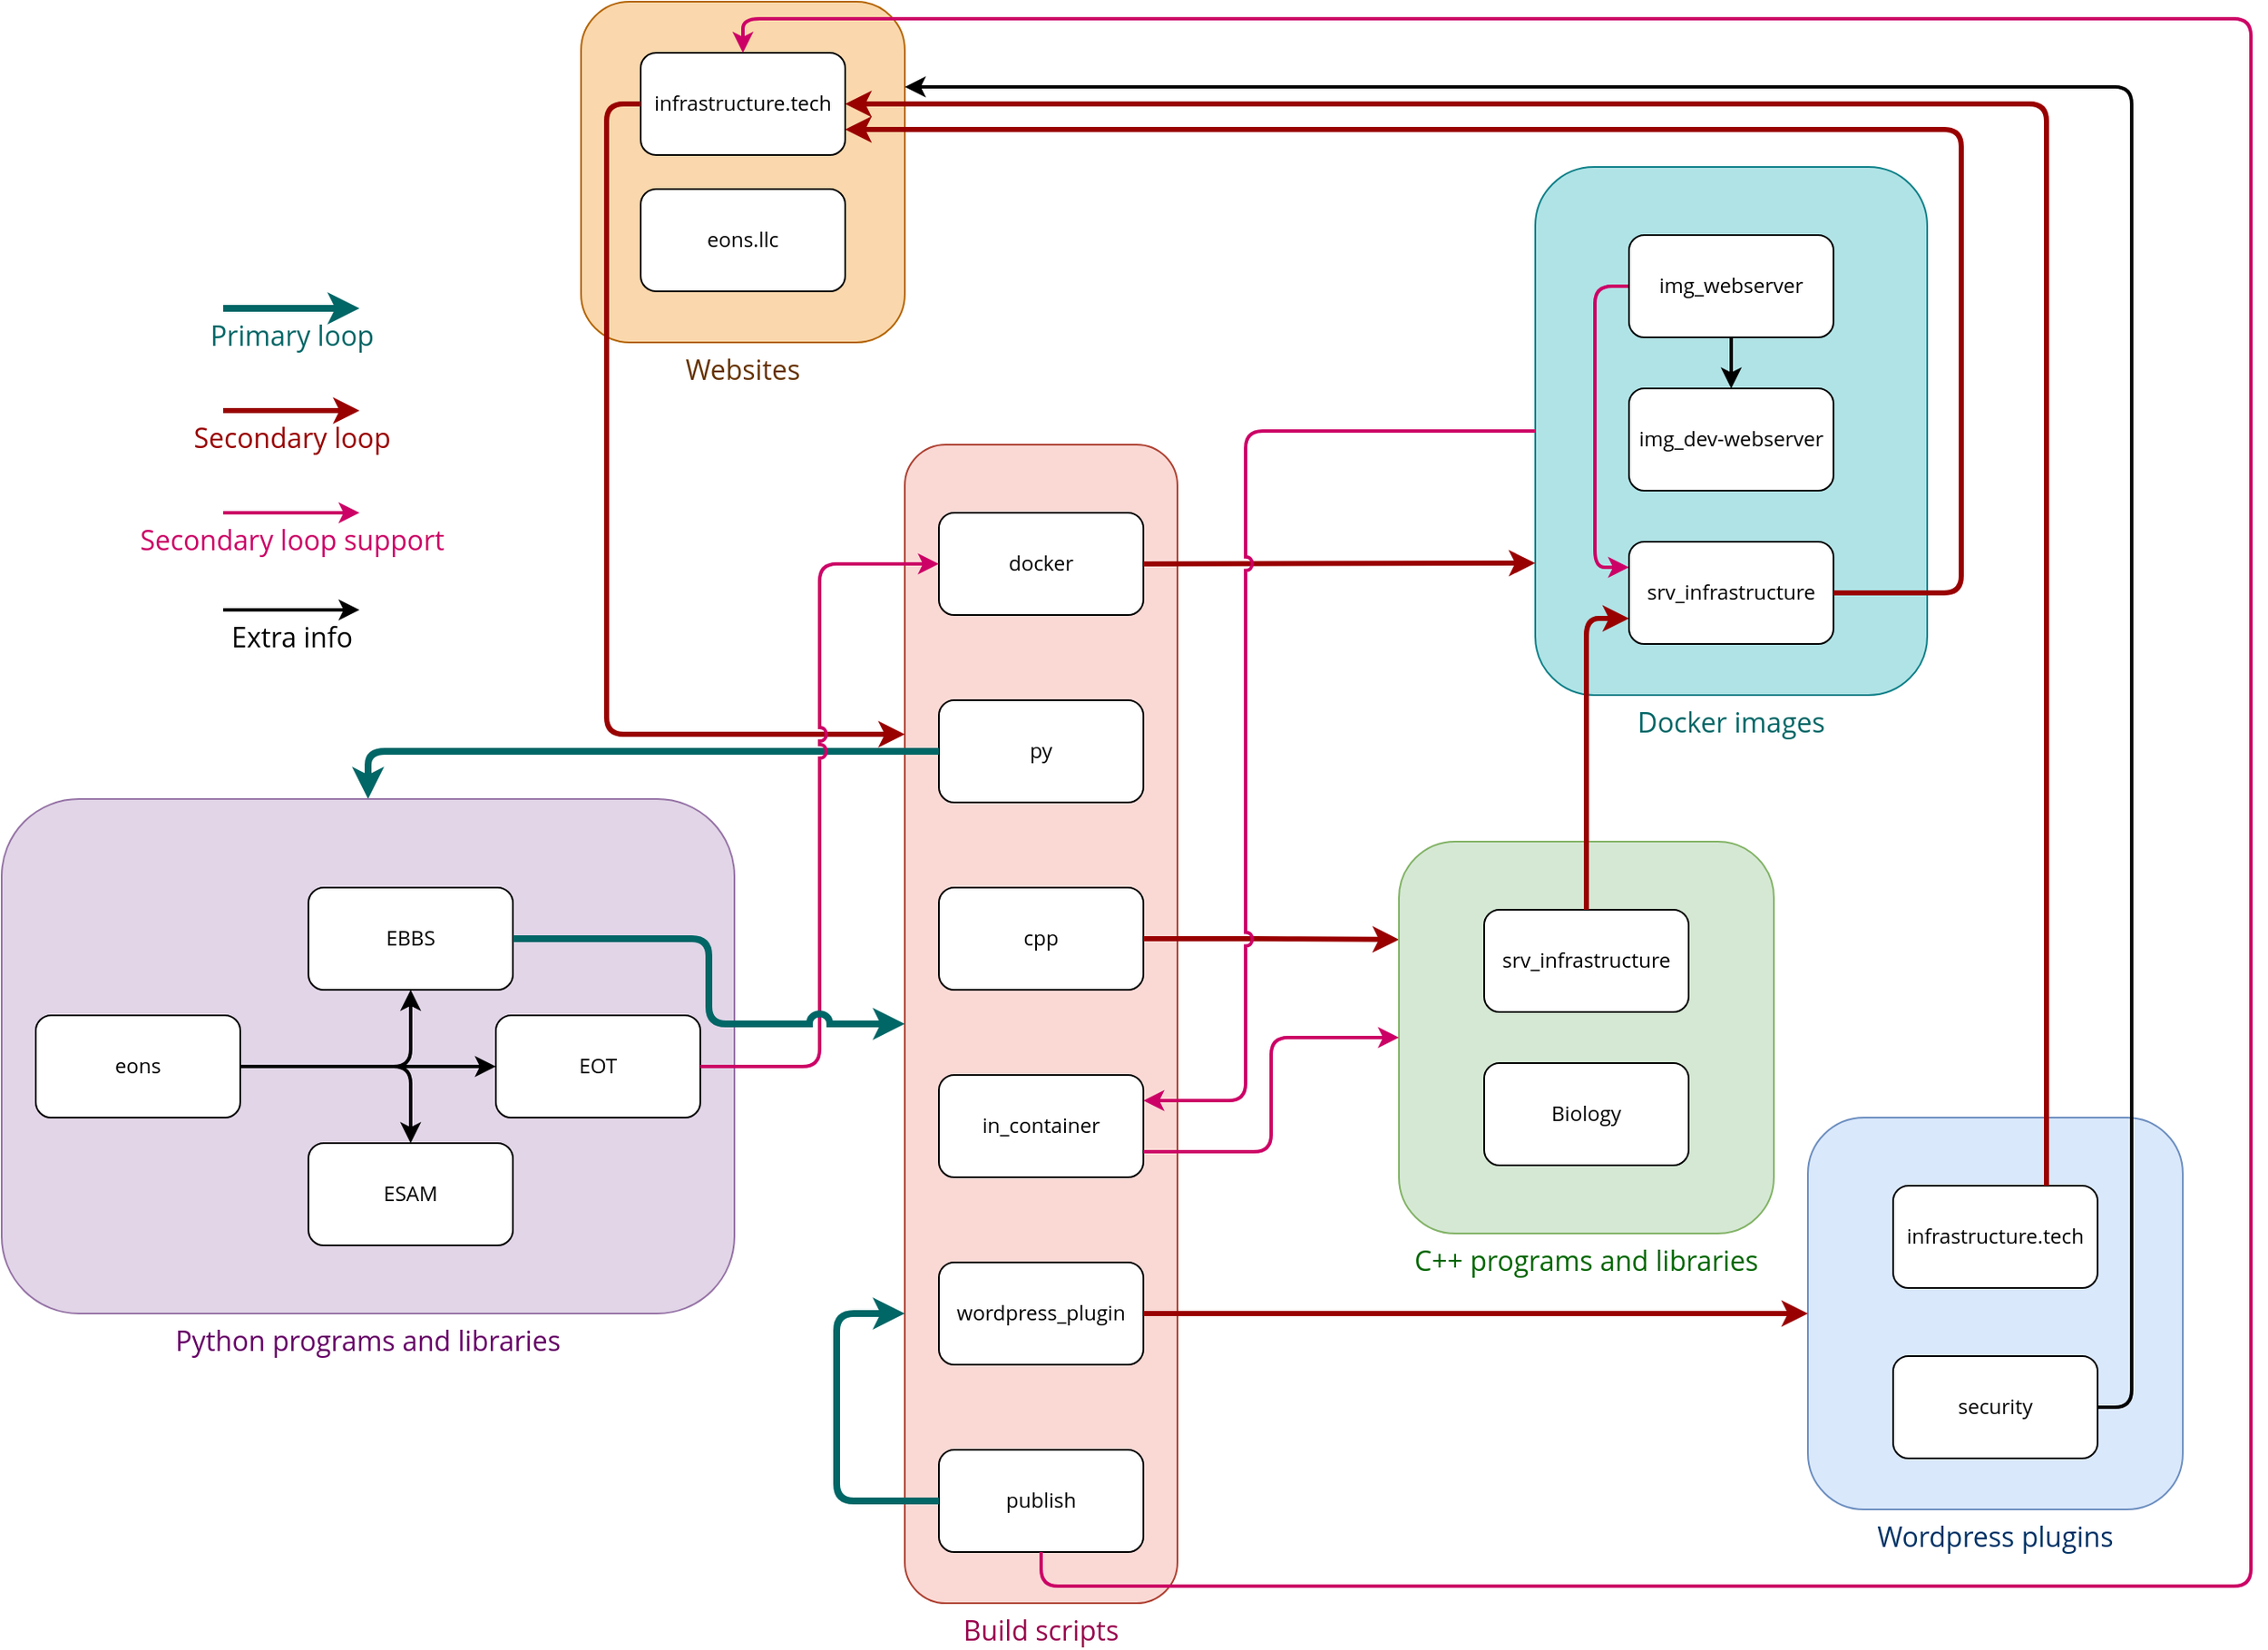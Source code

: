 <mxfile version="16.1.2" type="device"><diagram id="HxWeZkBMZzglkSYcSrte" name="Page-1"><mxGraphModel dx="1469" dy="1207" grid="1" gridSize="10" guides="1" tooltips="1" connect="1" arrows="1" fold="1" page="1" pageScale="1" pageWidth="850" pageHeight="1100" background="none" math="0" shadow="0"><root><mxCell id="0"/><mxCell id="1" parent="0"/><mxCell id="2osQ3PGrTZjhwpNe1hat-10" value="Build scripts" style="group;labelPosition=center;verticalLabelPosition=bottom;align=center;verticalAlign=top;fontSize=16;fontColor=#99004D;fontFamily=Open Sans;fontSource=https%3A%2F%2Ffonts.googleapis.com%2Fcss%3Ffamily%3DOpen%2BSans;" vertex="1" connectable="0" parent="1"><mxGeometry x="560" y="260" width="160" height="680" as="geometry"/></mxCell><mxCell id="2osQ3PGrTZjhwpNe1hat-9" value="" style="rounded=1;whiteSpace=wrap;html=1;fillColor=#fad9d5;strokeColor=#ae4132;fontFamily=Open Sans;fontSource=https%3A%2F%2Ffonts.googleapis.com%2Fcss%3Ffamily%3DOpen%2BSans;" vertex="1" parent="2osQ3PGrTZjhwpNe1hat-10"><mxGeometry width="160" height="680" as="geometry"/></mxCell><mxCell id="2osQ3PGrTZjhwpNe1hat-3" value="docker" style="rounded=1;whiteSpace=wrap;html=1;fontFamily=Open Sans;fontSource=https%3A%2F%2Ffonts.googleapis.com%2Fcss%3Ffamily%3DOpen%2BSans;" vertex="1" parent="2osQ3PGrTZjhwpNe1hat-10"><mxGeometry x="20" y="40" width="120" height="60" as="geometry"/></mxCell><mxCell id="2osQ3PGrTZjhwpNe1hat-4" value="py" style="rounded=1;whiteSpace=wrap;html=1;fontFamily=Open Sans;fontSource=https%3A%2F%2Ffonts.googleapis.com%2Fcss%3Ffamily%3DOpen%2BSans;" vertex="1" parent="2osQ3PGrTZjhwpNe1hat-10"><mxGeometry x="20" y="150" width="120" height="60" as="geometry"/></mxCell><mxCell id="2osQ3PGrTZjhwpNe1hat-5" value="cpp" style="rounded=1;whiteSpace=wrap;html=1;fontFamily=Open Sans;fontSource=https%3A%2F%2Ffonts.googleapis.com%2Fcss%3Ffamily%3DOpen%2BSans;" vertex="1" parent="2osQ3PGrTZjhwpNe1hat-10"><mxGeometry x="20" y="260" width="120" height="60" as="geometry"/></mxCell><mxCell id="2osQ3PGrTZjhwpNe1hat-6" value="in_container" style="rounded=1;whiteSpace=wrap;html=1;fontFamily=Open Sans;fontSource=https%3A%2F%2Ffonts.googleapis.com%2Fcss%3Ffamily%3DOpen%2BSans;" vertex="1" parent="2osQ3PGrTZjhwpNe1hat-10"><mxGeometry x="20" y="370" width="120" height="60" as="geometry"/></mxCell><mxCell id="2osQ3PGrTZjhwpNe1hat-7" value="wordpress_plugin" style="rounded=1;whiteSpace=wrap;html=1;fontFamily=Open Sans;fontSource=https%3A%2F%2Ffonts.googleapis.com%2Fcss%3Ffamily%3DOpen%2BSans;" vertex="1" parent="2osQ3PGrTZjhwpNe1hat-10"><mxGeometry x="20" y="480" width="120" height="60" as="geometry"/></mxCell><mxCell id="2osQ3PGrTZjhwpNe1hat-79" value="publish" style="rounded=1;whiteSpace=wrap;html=1;fontFamily=Open Sans;fontSource=https%3A%2F%2Ffonts.googleapis.com%2Fcss%3Ffamily%3DOpen%2BSans;" vertex="1" parent="2osQ3PGrTZjhwpNe1hat-10"><mxGeometry x="20" y="590" width="120" height="60" as="geometry"/></mxCell><mxCell id="2osQ3PGrTZjhwpNe1hat-80" style="edgeStyle=orthogonalEdgeStyle;rounded=1;orthogonalLoop=1;jettySize=auto;html=1;exitX=0;exitY=0.5;exitDx=0;exitDy=0;entryX=0;entryY=0.75;entryDx=0;entryDy=0;strokeWidth=4;strokeColor=#006666;fontFamily=Open Sans;fontSource=https%3A%2F%2Ffonts.googleapis.com%2Fcss%3Ffamily%3DOpen%2BSans;" edge="1" parent="2osQ3PGrTZjhwpNe1hat-10" source="2osQ3PGrTZjhwpNe1hat-79" target="2osQ3PGrTZjhwpNe1hat-9"><mxGeometry relative="1" as="geometry"><mxPoint x="-220" y="300" as="sourcePoint"/><mxPoint x="10" y="350" as="targetPoint"/><Array as="points"><mxPoint x="-40" y="620"/><mxPoint x="-40" y="510"/></Array></mxGeometry></mxCell><mxCell id="2osQ3PGrTZjhwpNe1hat-15" value="Docker images" style="group;fontSize=16;labelPosition=center;verticalLabelPosition=bottom;align=center;verticalAlign=top;fontColor=#006666;fontFamily=Open Sans;fontSource=https%3A%2F%2Ffonts.googleapis.com%2Fcss%3Ffamily%3DOpen%2BSans;" vertex="1" connectable="0" parent="1"><mxGeometry x="930" y="97" width="230" height="310" as="geometry"/></mxCell><mxCell id="2osQ3PGrTZjhwpNe1hat-14" value="" style="rounded=1;whiteSpace=wrap;html=1;fillColor=#b0e3e6;strokeColor=#0e8088;fontFamily=Open Sans;fontSource=https%3A%2F%2Ffonts.googleapis.com%2Fcss%3Ffamily%3DOpen%2BSans;" vertex="1" parent="2osQ3PGrTZjhwpNe1hat-15"><mxGeometry width="230" height="310" as="geometry"/></mxCell><mxCell id="2osQ3PGrTZjhwpNe1hat-12" value="img_dev-webserver" style="rounded=1;whiteSpace=wrap;html=1;fontFamily=Open Sans;fontSource=https%3A%2F%2Ffonts.googleapis.com%2Fcss%3Ffamily%3DOpen%2BSans;" vertex="1" parent="2osQ3PGrTZjhwpNe1hat-15"><mxGeometry x="55" y="130" width="120" height="60" as="geometry"/></mxCell><mxCell id="2osQ3PGrTZjhwpNe1hat-51" style="edgeStyle=orthogonalEdgeStyle;rounded=1;jumpStyle=arc;orthogonalLoop=1;jettySize=auto;html=1;exitX=0.5;exitY=1;exitDx=0;exitDy=0;entryX=0.5;entryY=0;entryDx=0;entryDy=0;fontSize=16;fontColor=#006600;strokeWidth=2;fontFamily=Open Sans;fontSource=https%3A%2F%2Ffonts.googleapis.com%2Fcss%3Ffamily%3DOpen%2BSans;" edge="1" parent="2osQ3PGrTZjhwpNe1hat-15" source="2osQ3PGrTZjhwpNe1hat-13" target="2osQ3PGrTZjhwpNe1hat-12"><mxGeometry relative="1" as="geometry"/></mxCell><mxCell id="2osQ3PGrTZjhwpNe1hat-70" style="edgeStyle=orthogonalEdgeStyle;rounded=1;jumpStyle=arc;orthogonalLoop=1;jettySize=auto;html=1;exitX=0;exitY=0.5;exitDx=0;exitDy=0;entryX=0;entryY=0.25;entryDx=0;entryDy=0;fontSize=16;fontColor=#663300;strokeWidth=2;strokeColor=#CC0066;fontFamily=Open Sans;fontSource=https%3A%2F%2Ffonts.googleapis.com%2Fcss%3Ffamily%3DOpen%2BSans;" edge="1" parent="2osQ3PGrTZjhwpNe1hat-15" source="2osQ3PGrTZjhwpNe1hat-13" target="2osQ3PGrTZjhwpNe1hat-64"><mxGeometry relative="1" as="geometry"/></mxCell><mxCell id="2osQ3PGrTZjhwpNe1hat-13" value="img_webserver" style="rounded=1;whiteSpace=wrap;html=1;fontFamily=Open Sans;fontSource=https%3A%2F%2Ffonts.googleapis.com%2Fcss%3Ffamily%3DOpen%2BSans;" vertex="1" parent="2osQ3PGrTZjhwpNe1hat-15"><mxGeometry x="55" y="40" width="120" height="60" as="geometry"/></mxCell><mxCell id="2osQ3PGrTZjhwpNe1hat-64" value="srv_infrastructure" style="rounded=1;whiteSpace=wrap;html=1;fontFamily=Open Sans;fontSource=https%3A%2F%2Ffonts.googleapis.com%2Fcss%3Ffamily%3DOpen%2BSans;" vertex="1" parent="2osQ3PGrTZjhwpNe1hat-15"><mxGeometry x="55" y="220" width="120" height="60" as="geometry"/></mxCell><mxCell id="2osQ3PGrTZjhwpNe1hat-21" value="Wordpress plugins" style="group;fontSize=16;fontColor=#003366;labelPosition=center;verticalLabelPosition=bottom;align=center;verticalAlign=top;fontFamily=Open Sans;fontSource=https%3A%2F%2Ffonts.googleapis.com%2Fcss%3Ffamily%3DOpen%2BSans;" vertex="1" connectable="0" parent="1"><mxGeometry x="1090" y="655" width="220" height="230" as="geometry"/></mxCell><mxCell id="2osQ3PGrTZjhwpNe1hat-20" value="" style="rounded=1;whiteSpace=wrap;html=1;fillColor=#dae8fc;strokeColor=#6c8ebf;fontFamily=Open Sans;fontSource=https%3A%2F%2Ffonts.googleapis.com%2Fcss%3Ffamily%3DOpen%2BSans;" vertex="1" parent="2osQ3PGrTZjhwpNe1hat-21"><mxGeometry width="220" height="230" as="geometry"/></mxCell><mxCell id="2osQ3PGrTZjhwpNe1hat-17" value="infrastructure.tech" style="rounded=1;whiteSpace=wrap;html=1;fontFamily=Open Sans;fontSource=https%3A%2F%2Ffonts.googleapis.com%2Fcss%3Ffamily%3DOpen%2BSans;" vertex="1" parent="2osQ3PGrTZjhwpNe1hat-21"><mxGeometry x="50" y="40" width="120" height="60" as="geometry"/></mxCell><mxCell id="2osQ3PGrTZjhwpNe1hat-18" value="security" style="rounded=1;whiteSpace=wrap;html=1;fontFamily=Open Sans;fontSource=https%3A%2F%2Ffonts.googleapis.com%2Fcss%3Ffamily%3DOpen%2BSans;" vertex="1" parent="2osQ3PGrTZjhwpNe1hat-21"><mxGeometry x="50" y="140" width="120" height="60" as="geometry"/></mxCell><mxCell id="2osQ3PGrTZjhwpNe1hat-28" value="Websites" style="group;fontColor=#663300;fontSize=16;labelPosition=center;verticalLabelPosition=bottom;align=center;verticalAlign=top;fontFamily=Open Sans;fontSource=https%3A%2F%2Ffonts.googleapis.com%2Fcss%3Ffamily%3DOpen%2BSans;" vertex="1" connectable="0" parent="1"><mxGeometry x="370" width="190" height="200" as="geometry"/></mxCell><mxCell id="2osQ3PGrTZjhwpNe1hat-27" value="" style="rounded=1;whiteSpace=wrap;html=1;fillColor=#fad7ac;strokeColor=#b46504;fontFamily=Open Sans;fontSource=https%3A%2F%2Ffonts.googleapis.com%2Fcss%3Ffamily%3DOpen%2BSans;" vertex="1" parent="2osQ3PGrTZjhwpNe1hat-28"><mxGeometry width="190" height="200" as="geometry"/></mxCell><mxCell id="2osQ3PGrTZjhwpNe1hat-11" value="eons.llc" style="rounded=1;whiteSpace=wrap;html=1;fontFamily=Open Sans;fontSource=https%3A%2F%2Ffonts.googleapis.com%2Fcss%3Ffamily%3DOpen%2BSans;" vertex="1" parent="2osQ3PGrTZjhwpNe1hat-28"><mxGeometry x="35" y="110" width="120" height="60" as="geometry"/></mxCell><mxCell id="2osQ3PGrTZjhwpNe1hat-26" value="infrastructure.tech" style="rounded=1;whiteSpace=wrap;html=1;fontFamily=Open Sans;fontSource=https%3A%2F%2Ffonts.googleapis.com%2Fcss%3Ffamily%3DOpen%2BSans;" vertex="1" parent="2osQ3PGrTZjhwpNe1hat-28"><mxGeometry x="35" y="30" width="120" height="60" as="geometry"/></mxCell><mxCell id="2osQ3PGrTZjhwpNe1hat-32" style="edgeStyle=orthogonalEdgeStyle;rounded=1;orthogonalLoop=1;jettySize=auto;html=1;exitX=0;exitY=0.5;exitDx=0;exitDy=0;entryX=0.5;entryY=0;entryDx=0;entryDy=0;strokeWidth=4;strokeColor=#006666;fontFamily=Open Sans;fontSource=https%3A%2F%2Ffonts.googleapis.com%2Fcss%3Ffamily%3DOpen%2BSans;" edge="1" parent="1" source="2osQ3PGrTZjhwpNe1hat-4" target="2osQ3PGrTZjhwpNe1hat-22"><mxGeometry relative="1" as="geometry"/></mxCell><mxCell id="2osQ3PGrTZjhwpNe1hat-38" style="edgeStyle=orthogonalEdgeStyle;rounded=1;orthogonalLoop=1;jettySize=auto;html=1;exitX=1;exitY=0.5;exitDx=0;exitDy=0;entryX=0;entryY=0.25;entryDx=0;entryDy=0;strokeWidth=3;strokeColor=#990000;fontFamily=Open Sans;fontSource=https%3A%2F%2Ffonts.googleapis.com%2Fcss%3Ffamily%3DOpen%2BSans;" edge="1" parent="1" source="2osQ3PGrTZjhwpNe1hat-5" target="2osQ3PGrTZjhwpNe1hat-25"><mxGeometry relative="1" as="geometry"/></mxCell><mxCell id="2osQ3PGrTZjhwpNe1hat-39" value="C++ programs and libraries" style="group;labelPosition=center;verticalLabelPosition=bottom;align=center;verticalAlign=top;fontSize=16;fontColor=#006600;fontFamily=Open Sans;fontSource=https%3A%2F%2Ffonts.googleapis.com%2Fcss%3Ffamily%3DOpen%2BSans;" vertex="1" connectable="0" parent="1"><mxGeometry x="850" y="493" width="220" height="230" as="geometry"/></mxCell><mxCell id="2osQ3PGrTZjhwpNe1hat-25" value="" style="rounded=1;whiteSpace=wrap;html=1;fillColor=#d5e8d4;strokeColor=#82b366;fontFamily=Open Sans;fontSource=https%3A%2F%2Ffonts.googleapis.com%2Fcss%3Ffamily%3DOpen%2BSans;" vertex="1" parent="2osQ3PGrTZjhwpNe1hat-39"><mxGeometry width="220" height="230" as="geometry"/></mxCell><mxCell id="2osQ3PGrTZjhwpNe1hat-16" value="srv_infrastructure" style="rounded=1;whiteSpace=wrap;html=1;fontFamily=Open Sans;fontSource=https%3A%2F%2Ffonts.googleapis.com%2Fcss%3Ffamily%3DOpen%2BSans;" vertex="1" parent="2osQ3PGrTZjhwpNe1hat-39"><mxGeometry x="50" y="40" width="120" height="60" as="geometry"/></mxCell><mxCell id="2osQ3PGrTZjhwpNe1hat-24" value="Biology" style="rounded=1;whiteSpace=wrap;html=1;fontFamily=Open Sans;fontSource=https%3A%2F%2Ffonts.googleapis.com%2Fcss%3Ffamily%3DOpen%2BSans;" vertex="1" parent="2osQ3PGrTZjhwpNe1hat-39"><mxGeometry x="50" y="130" width="120" height="60" as="geometry"/></mxCell><mxCell id="2osQ3PGrTZjhwpNe1hat-40" style="edgeStyle=orthogonalEdgeStyle;rounded=1;orthogonalLoop=1;jettySize=auto;html=1;exitX=1;exitY=0.75;exitDx=0;exitDy=0;entryX=0;entryY=0.5;entryDx=0;entryDy=0;strokeWidth=2;strokeColor=#CC0066;fontFamily=Open Sans;fontSource=https%3A%2F%2Ffonts.googleapis.com%2Fcss%3Ffamily%3DOpen%2BSans;" edge="1" parent="1" source="2osQ3PGrTZjhwpNe1hat-6" target="2osQ3PGrTZjhwpNe1hat-25"><mxGeometry relative="1" as="geometry"/></mxCell><mxCell id="2osQ3PGrTZjhwpNe1hat-42" style="edgeStyle=orthogonalEdgeStyle;rounded=1;orthogonalLoop=1;jettySize=auto;html=1;exitX=1;exitY=0.5;exitDx=0;exitDy=0;entryX=0;entryY=0.5;entryDx=0;entryDy=0;strokeWidth=3;strokeColor=#990000;fontFamily=Open Sans;fontSource=https%3A%2F%2Ffonts.googleapis.com%2Fcss%3Ffamily%3DOpen%2BSans;" edge="1" parent="1" source="2osQ3PGrTZjhwpNe1hat-7" target="2osQ3PGrTZjhwpNe1hat-20"><mxGeometry relative="1" as="geometry"/></mxCell><mxCell id="2osQ3PGrTZjhwpNe1hat-45" style="edgeStyle=orthogonalEdgeStyle;rounded=1;orthogonalLoop=1;jettySize=auto;html=1;exitX=0.75;exitY=0;exitDx=0;exitDy=0;entryX=1;entryY=0.5;entryDx=0;entryDy=0;strokeWidth=3;strokeColor=#990000;fontFamily=Open Sans;fontSource=https%3A%2F%2Ffonts.googleapis.com%2Fcss%3Ffamily%3DOpen%2BSans;" edge="1" parent="1" source="2osQ3PGrTZjhwpNe1hat-17" target="2osQ3PGrTZjhwpNe1hat-26"><mxGeometry relative="1" as="geometry"/></mxCell><mxCell id="2osQ3PGrTZjhwpNe1hat-46" style="edgeStyle=orthogonalEdgeStyle;rounded=1;orthogonalLoop=1;jettySize=auto;html=1;exitX=0;exitY=0.5;exitDx=0;exitDy=0;entryX=0;entryY=0.25;entryDx=0;entryDy=0;strokeWidth=3;strokeColor=#990000;fontFamily=Open Sans;fontSource=https%3A%2F%2Ffonts.googleapis.com%2Fcss%3Ffamily%3DOpen%2BSans;" edge="1" parent="1" source="2osQ3PGrTZjhwpNe1hat-26" target="2osQ3PGrTZjhwpNe1hat-9"><mxGeometry relative="1" as="geometry"/></mxCell><mxCell id="2osQ3PGrTZjhwpNe1hat-47" style="edgeStyle=orthogonalEdgeStyle;rounded=1;orthogonalLoop=1;jettySize=auto;html=1;exitX=1;exitY=0.5;exitDx=0;exitDy=0;entryX=1;entryY=0.25;entryDx=0;entryDy=0;strokeWidth=2;fontFamily=Open Sans;fontSource=https%3A%2F%2Ffonts.googleapis.com%2Fcss%3Ffamily%3DOpen%2BSans;" edge="1" parent="1" source="2osQ3PGrTZjhwpNe1hat-18" target="2osQ3PGrTZjhwpNe1hat-27"><mxGeometry relative="1" as="geometry"/></mxCell><mxCell id="2osQ3PGrTZjhwpNe1hat-58" style="edgeStyle=orthogonalEdgeStyle;rounded=1;jumpStyle=arc;orthogonalLoop=1;jettySize=auto;html=1;exitX=1;exitY=0.5;exitDx=0;exitDy=0;entryX=1;entryY=0.75;entryDx=0;entryDy=0;fontSize=16;fontColor=#006600;strokeWidth=3;strokeColor=#990000;fontFamily=Open Sans;fontSource=https%3A%2F%2Ffonts.googleapis.com%2Fcss%3Ffamily%3DOpen%2BSans;" edge="1" parent="1" source="2osQ3PGrTZjhwpNe1hat-64" target="2osQ3PGrTZjhwpNe1hat-26"><mxGeometry relative="1" as="geometry"><Array as="points"><mxPoint x="1180" y="347"/><mxPoint x="1180" y="75"/></Array></mxGeometry></mxCell><mxCell id="2osQ3PGrTZjhwpNe1hat-65" style="edgeStyle=orthogonalEdgeStyle;rounded=1;jumpStyle=arc;orthogonalLoop=1;jettySize=auto;html=1;exitX=0.5;exitY=0;exitDx=0;exitDy=0;entryX=0;entryY=0.75;entryDx=0;entryDy=0;fontSize=16;fontColor=#663300;strokeWidth=3;strokeColor=#990000;fontFamily=Open Sans;fontSource=https%3A%2F%2Ffonts.googleapis.com%2Fcss%3Ffamily%3DOpen%2BSans;" edge="1" parent="1" source="2osQ3PGrTZjhwpNe1hat-16" target="2osQ3PGrTZjhwpNe1hat-64"><mxGeometry relative="1" as="geometry"/></mxCell><mxCell id="2osQ3PGrTZjhwpNe1hat-67" style="edgeStyle=orthogonalEdgeStyle;rounded=1;jumpStyle=arc;orthogonalLoop=1;jettySize=auto;html=1;exitX=1;exitY=0.5;exitDx=0;exitDy=0;entryX=0;entryY=0.75;entryDx=0;entryDy=0;fontSize=16;fontColor=#663300;strokeWidth=3;strokeColor=#990000;fontFamily=Open Sans;fontSource=https%3A%2F%2Ffonts.googleapis.com%2Fcss%3Ffamily%3DOpen%2BSans;" edge="1" parent="1" source="2osQ3PGrTZjhwpNe1hat-3" target="2osQ3PGrTZjhwpNe1hat-14"><mxGeometry relative="1" as="geometry"/></mxCell><mxCell id="2osQ3PGrTZjhwpNe1hat-68" style="edgeStyle=orthogonalEdgeStyle;rounded=1;jumpStyle=arc;orthogonalLoop=1;jettySize=auto;html=1;exitX=0;exitY=0.5;exitDx=0;exitDy=0;entryX=1;entryY=0.25;entryDx=0;entryDy=0;fontSize=16;fontColor=#663300;strokeWidth=2;strokeColor=#CC0066;fontFamily=Open Sans;fontSource=https%3A%2F%2Ffonts.googleapis.com%2Fcss%3Ffamily%3DOpen%2BSans;" edge="1" parent="1" source="2osQ3PGrTZjhwpNe1hat-14" target="2osQ3PGrTZjhwpNe1hat-6"><mxGeometry relative="1" as="geometry"><Array as="points"><mxPoint x="760" y="252"/><mxPoint x="760" y="645"/></Array></mxGeometry></mxCell><mxCell id="2osQ3PGrTZjhwpNe1hat-73" value="Python programs and libraries" style="group;labelPosition=center;verticalLabelPosition=bottom;align=center;verticalAlign=top;fontColor=#660066;fontSize=16;fontFamily=Open Sans;fontSource=https%3A%2F%2Ffonts.googleapis.com%2Fcss%3Ffamily%3DOpen%2BSans;" vertex="1" connectable="0" parent="1"><mxGeometry x="30" y="468" width="430" height="302" as="geometry"/></mxCell><mxCell id="2osQ3PGrTZjhwpNe1hat-22" value="" style="rounded=1;whiteSpace=wrap;html=1;fillColor=#e1d5e7;strokeColor=#9673a6;fontFamily=Open Sans;fontSource=https%3A%2F%2Ffonts.googleapis.com%2Fcss%3Ffamily%3DOpen%2BSans;" vertex="1" parent="2osQ3PGrTZjhwpNe1hat-73"><mxGeometry width="430" height="302" as="geometry"/></mxCell><mxCell id="2osQ3PGrTZjhwpNe1hat-1" value="EBBS" style="rounded=1;whiteSpace=wrap;html=1;fontFamily=Open Sans;fontSource=https%3A%2F%2Ffonts.googleapis.com%2Fcss%3Ffamily%3DOpen%2BSans;" vertex="1" parent="2osQ3PGrTZjhwpNe1hat-73"><mxGeometry x="180" y="52" width="120" height="60" as="geometry"/></mxCell><mxCell id="2osQ3PGrTZjhwpNe1hat-30" style="edgeStyle=orthogonalEdgeStyle;rounded=1;orthogonalLoop=1;jettySize=auto;html=1;exitX=1;exitY=0.5;exitDx=0;exitDy=0;entryX=0.5;entryY=1;entryDx=0;entryDy=0;strokeWidth=2;fontFamily=Open Sans;fontSource=https%3A%2F%2Ffonts.googleapis.com%2Fcss%3Ffamily%3DOpen%2BSans;" edge="1" parent="2osQ3PGrTZjhwpNe1hat-73" source="2osQ3PGrTZjhwpNe1hat-2" target="2osQ3PGrTZjhwpNe1hat-1"><mxGeometry relative="1" as="geometry"/></mxCell><mxCell id="2osQ3PGrTZjhwpNe1hat-2" value="eons" style="rounded=1;whiteSpace=wrap;html=1;fontFamily=Open Sans;fontSource=https%3A%2F%2Ffonts.googleapis.com%2Fcss%3Ffamily%3DOpen%2BSans;" vertex="1" parent="2osQ3PGrTZjhwpNe1hat-73"><mxGeometry x="20" y="127" width="120" height="60" as="geometry"/></mxCell><mxCell id="2osQ3PGrTZjhwpNe1hat-8" value="ESAM" style="rounded=1;whiteSpace=wrap;html=1;fontFamily=Open Sans;fontSource=https%3A%2F%2Ffonts.googleapis.com%2Fcss%3Ffamily%3DOpen%2BSans;" vertex="1" parent="2osQ3PGrTZjhwpNe1hat-73"><mxGeometry x="180" y="202" width="120" height="60" as="geometry"/></mxCell><mxCell id="2osQ3PGrTZjhwpNe1hat-31" style="edgeStyle=orthogonalEdgeStyle;rounded=1;orthogonalLoop=1;jettySize=auto;html=1;exitX=1;exitY=0.5;exitDx=0;exitDy=0;entryX=0.5;entryY=0;entryDx=0;entryDy=0;strokeWidth=2;fontFamily=Open Sans;fontSource=https%3A%2F%2Ffonts.googleapis.com%2Fcss%3Ffamily%3DOpen%2BSans;" edge="1" parent="2osQ3PGrTZjhwpNe1hat-73" source="2osQ3PGrTZjhwpNe1hat-2" target="2osQ3PGrTZjhwpNe1hat-8"><mxGeometry relative="1" as="geometry"/></mxCell><mxCell id="2osQ3PGrTZjhwpNe1hat-34" value="EOT" style="rounded=1;whiteSpace=wrap;html=1;fontFamily=Open Sans;fontSource=https%3A%2F%2Ffonts.googleapis.com%2Fcss%3Ffamily%3DOpen%2BSans;" vertex="1" parent="2osQ3PGrTZjhwpNe1hat-73"><mxGeometry x="290" y="127" width="120" height="60" as="geometry"/></mxCell><mxCell id="2osQ3PGrTZjhwpNe1hat-35" style="edgeStyle=orthogonalEdgeStyle;rounded=1;orthogonalLoop=1;jettySize=auto;html=1;exitX=1;exitY=0.5;exitDx=0;exitDy=0;entryX=0;entryY=0.5;entryDx=0;entryDy=0;strokeWidth=2;fontFamily=Open Sans;fontSource=https%3A%2F%2Ffonts.googleapis.com%2Fcss%3Ffamily%3DOpen%2BSans;" edge="1" parent="2osQ3PGrTZjhwpNe1hat-73" source="2osQ3PGrTZjhwpNe1hat-2" target="2osQ3PGrTZjhwpNe1hat-34"><mxGeometry relative="1" as="geometry"/></mxCell><mxCell id="2osQ3PGrTZjhwpNe1hat-48" style="edgeStyle=orthogonalEdgeStyle;rounded=1;orthogonalLoop=1;jettySize=auto;html=1;exitX=1;exitY=0.5;exitDx=0;exitDy=0;entryX=0;entryY=0.5;entryDx=0;entryDy=0;strokeWidth=2;jumpStyle=arc;strokeColor=#CC0066;fontFamily=Open Sans;fontSource=https%3A%2F%2Ffonts.googleapis.com%2Fcss%3Ffamily%3DOpen%2BSans;" edge="1" parent="1" source="2osQ3PGrTZjhwpNe1hat-34" target="2osQ3PGrTZjhwpNe1hat-3"><mxGeometry relative="1" as="geometry"/></mxCell><mxCell id="2osQ3PGrTZjhwpNe1hat-74" value="&lt;font color=&quot;#990000&quot;&gt;Secondary loop&lt;/font&gt;" style="endArrow=classic;html=1;rounded=1;fontSize=16;fontColor=#660066;strokeColor=#990000;strokeWidth=3;jumpStyle=arc;labelPosition=center;verticalLabelPosition=bottom;align=center;verticalAlign=top;labelBackgroundColor=none;fontFamily=Open Sans;fontSource=https%3A%2F%2Ffonts.googleapis.com%2Fcss%3Ffamily%3DOpen%2BSans;" edge="1" parent="1"><mxGeometry width="50" height="50" relative="1" as="geometry"><mxPoint x="160" y="240" as="sourcePoint"/><mxPoint x="240" y="240" as="targetPoint"/></mxGeometry></mxCell><mxCell id="2osQ3PGrTZjhwpNe1hat-76" value="Primary loop" style="endArrow=classic;html=1;rounded=1;fontSize=16;fontColor=#006666;strokeColor=#006666;strokeWidth=4;jumpStyle=arc;labelPosition=center;verticalLabelPosition=bottom;align=center;verticalAlign=top;labelBackgroundColor=none;fontFamily=Open Sans;fontSource=https%3A%2F%2Ffonts.googleapis.com%2Fcss%3Ffamily%3DOpen%2BSans;" edge="1" parent="1"><mxGeometry width="50" height="50" relative="1" as="geometry"><mxPoint x="160" y="180" as="sourcePoint"/><mxPoint x="240" y="180" as="targetPoint"/></mxGeometry></mxCell><mxCell id="2osQ3PGrTZjhwpNe1hat-77" value="&lt;font&gt;Secondary loop support&lt;/font&gt;" style="endArrow=classic;html=1;rounded=1;fontSize=16;fontColor=#CC0066;strokeColor=#CC0066;strokeWidth=2;jumpStyle=arc;labelPosition=center;verticalLabelPosition=bottom;align=center;verticalAlign=top;labelBackgroundColor=none;fontFamily=Open Sans;fontSource=https%3A%2F%2Ffonts.googleapis.com%2Fcss%3Ffamily%3DOpen%2BSans;" edge="1" parent="1"><mxGeometry width="50" height="50" relative="1" as="geometry"><mxPoint x="160" y="300" as="sourcePoint"/><mxPoint x="240" y="300" as="targetPoint"/></mxGeometry></mxCell><mxCell id="2osQ3PGrTZjhwpNe1hat-78" value="&lt;font&gt;Extra info&lt;/font&gt;" style="endArrow=classic;html=1;rounded=1;fontSize=16;fontColor=#000000;strokeColor=#000000;strokeWidth=2;jumpStyle=arc;labelPosition=center;verticalLabelPosition=bottom;align=center;verticalAlign=top;labelBackgroundColor=none;fontFamily=Open Sans;fontSource=https%3A%2F%2Ffonts.googleapis.com%2Fcss%3Ffamily%3DOpen%2BSans;" edge="1" parent="1"><mxGeometry width="50" height="50" relative="1" as="geometry"><mxPoint x="160" y="357" as="sourcePoint"/><mxPoint x="240" y="357" as="targetPoint"/></mxGeometry></mxCell><mxCell id="2osQ3PGrTZjhwpNe1hat-29" style="edgeStyle=orthogonalEdgeStyle;rounded=1;orthogonalLoop=1;jettySize=auto;html=1;exitX=1;exitY=0.5;exitDx=0;exitDy=0;entryX=0;entryY=0.5;entryDx=0;entryDy=0;strokeWidth=4;strokeColor=#006666;fontFamily=Open Sans;fontSource=https%3A%2F%2Ffonts.googleapis.com%2Fcss%3Ffamily%3DOpen%2BSans;jumpStyle=arc;" edge="1" parent="1" source="2osQ3PGrTZjhwpNe1hat-1" target="2osQ3PGrTZjhwpNe1hat-9"><mxGeometry relative="1" as="geometry"/></mxCell><mxCell id="2osQ3PGrTZjhwpNe1hat-81" style="edgeStyle=orthogonalEdgeStyle;rounded=1;jumpStyle=arc;orthogonalLoop=1;jettySize=auto;html=1;exitX=0.5;exitY=1;exitDx=0;exitDy=0;entryX=0.5;entryY=0;entryDx=0;entryDy=0;labelBackgroundColor=none;fontFamily=Open Sans;fontSource=https%3A%2F%2Ffonts.googleapis.com%2Fcss%3Ffamily%3DOpen%2BSans;fontSize=16;fontColor=#CC0066;strokeColor=#CC0066;strokeWidth=2;" edge="1" parent="1" source="2osQ3PGrTZjhwpNe1hat-79" target="2osQ3PGrTZjhwpNe1hat-26"><mxGeometry relative="1" as="geometry"><Array as="points"><mxPoint x="640" y="930"/><mxPoint x="1350" y="930"/><mxPoint x="1350" y="10"/><mxPoint x="465" y="10"/></Array></mxGeometry></mxCell></root></mxGraphModel></diagram></mxfile>